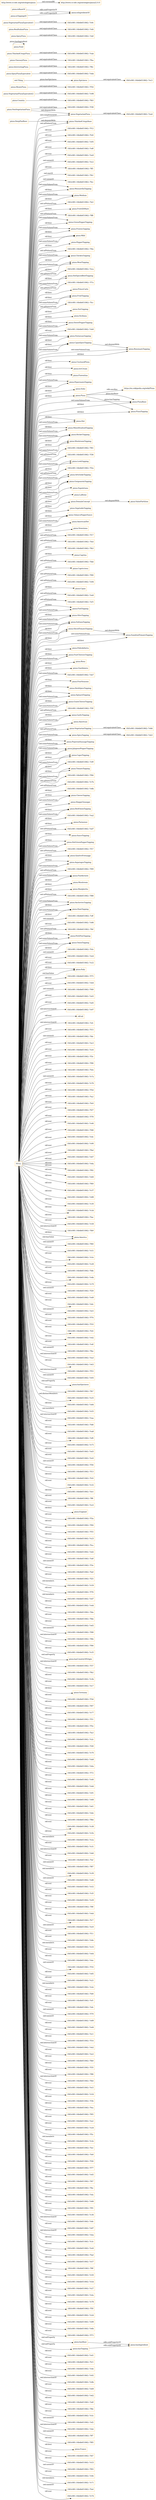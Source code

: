 digraph ar2dtool_diagram { 
rankdir=LR;
size="1501"
node [shape = rectangle, color="orange"]; "pizza:MozzarellaTopping" "1fb5c081:16b4b651862:-7fb5" "pizza:Medium" "1fb5c081:16b4b651862:-7fa5" "pizza:FruttiDiMare" "1fb5c081:16b4b651862:-7ff8" "pizza:GreenPepperTopping" "pizza:VegetarianPizzaEquivalent2" "pizza:PrawnsTopping" "pizza:Mild" "pizza:PepperTopping" "1fb5c081:16b4b651862:-7f4a" "pizza:ChickenTopping" "pizza:MeatTopping" "1fb5c081:16b4b651862:-7eca" "pizza:HotSpicedBeefTopping" "1fb5c081:16b4b651862:-7f7a" "pizza:PrinceCarlo" "pizza:FruitTopping" "1fb5c081:16b4b651862:-7fcc" "pizza:NutTopping" "pizza:Siciliana" "pizza:SweetPepperTopping" "1fb5c081:16b4b651862:-7f54" "pizza:Country" "pizza:ThinAndCrispyBase" "pizza:ParmesanTopping" "pizza:CajunSpiceTopping" "1fb5c081:16b4b651862:-7ec3" "pizza:UnclosedPizza" "1fb5c081:16b4b651862:-7eb3" "1fb5c081:16b4b651862:-7f38" "pizza:IceCream" "pizza:Fiorentina" "pizza:PeperonataTopping" "pizza:SpicyPizzaEquivalent" "pizza:Soho" "pizza:PizzaBase" "pizza:InterestingPizza" "pizza:RosemaryTopping" "pizza:Hot" "pizza:MixedSeafoodTopping" "1fb5c081:16b4b651862:-7e8d" "1fb5c081:16b4b651862:-7ebb" "pizza:Spiciness" "pizza:RocketTopping" "pizza:CheeseyPizza" "1fb5c081:16b4b651862:-7ea4" "pizza:ValuePartition" "1fb5c081:16b4b651862:-7eab" "pizza:MushroomTopping" "1fb5c081:16b4b651862:-7f61" "1fb5c081:16b4b651862:-7f36" "pizza:LeekTopping" "1fb5c081:16b4b651862:-7f2a" "pizza:ArtichokeTopping" "pizza:GorgonzolaTopping" "pizza:Napoletana" "pizza:LaReine" "pizza:DomainConcept" "pizza:VegetableTopping" "pizza:TobascoPepperSauce" "pizza:AmericanHot" "pizza:Veneziana" "1fb5c081:16b4b651862:-7f17" "pizza:Food" "1fb5c081:16b4b651862:-7fed" "1fb5c081:16b4b651862:-7fb3" "pizza:Caprina" "1fb5c081:16b4b651862:-7fdd" "pizza:Capricciosa" "1fb5c081:16b4b651862:-7f00" "1fb5c081:16b4b651862:-7e94" "pizza:Cajun" "1fb5c081:16b4b651862:-7ee6" "1fb5c081:16b4b651862:-7ef3" "pizza:FishTopping" "pizza:OliveTopping" "1fb5c081:16b4b651862:-7f6c" "pizza:SultanaTopping" "pizza:SlicedTomatoTopping" "pizza:PolloAdAstra" "pizza:FourCheesesTopping" "pizza:Rosa" "1fb5c081:16b4b651862:-7e98" "pizza:Giardiniera" "1fb5c081:16b4b651862:-7eb7" "pizza:FourSeasons" "pizza:HerbSpiceTopping" "pizza:SpinachTopping" "pizza:GoatsCheeseTopping" "1fb5c081:16b4b651862:-7ebf" "1fb5c081:16b4b651862:-7f3f" "pizza:DeepPanBase" "pizza:GarlicTopping" "pizza:American" "pizza:VegetarianTopping" "pizza:SundriedTomatoTopping" "pizza:SpicyTopping" "pizza:PeperoniSausageTopping" "pizza:JalapenoPepperTopping" "pizza:PizzaTopping" "pizza:CaperTopping" "1fb5c081:16b4b651862:-7fba" "1fb5c081:16b4b651862:-7e9f" "pizza:TomatoTopping" "pizza:ThinAndCrispyPizza" "1fb5c081:16b4b651862:-7f94" "1fb5c081:16b4b651862:-7e7b" "1fb5c081:16b4b651862:-7e8b" "1fb5c081:16b4b651862:-7efd" "pizza:CheeseTopping" "pizza:SpicyPizza" "pizza:SloppyGiuseppe" "pizza:RedOnionTopping" "1fb5c081:16b4b651862:-7ea2" "pizza:Parmense" "pizza:VegetarianPizzaEquivalent1" "1fb5c081:16b4b651862:-7ed7" "pizza:SauceTopping" "pizza:Pizza" "pizza:HotGreenPepperTopping" "pizza:RealItalianPizza" "1fb5c081:16b4b651862:-7f57" "pizza:QuattroFormaggi" "pizza:AsparagusTopping" "pizza:MeatyPizza" "1fb5c081:16b4b651862:-7f09" "pizza:PineKernels" "pizza:Mushroom" "pizza:Margherita" "1fb5c081:16b4b651862:-7f88" "pizza:AnchoviesTopping" "pizza:HamTopping" "pizza:VegetarianPizza" "pizza:NonVegetarianPizza" "1fb5c081:16b4b651862:-7fbf" "1fb5c081:16b4b651862:-7e9c" "pizza:PetitPoisTopping" "pizza:OnionTopping" ; /*classes style*/
	"pizza:VegetarianPizzaEquivalent1" -> "1fb5c081:16b4b651862:-7e9c" [ label = "owl:equivalentClass" ];
	"NULL" -> "pizza:CheeseTopping" [ label = "rdf:first" ];
	"NULL" -> "1fb5c081:16b4b651862:-7fcb" [ label = "owl:unionOf" ];
	"NULL" -> "1fb5c081:16b4b651862:-7ee4" [ label = "rdf:rest" ];
	"NULL" -> "1fb5c081:16b4b651862:-7e22" [ label = "rdf:rest" ];
	"NULL" -> "pizza:PeperoniSausageTopping" [ label = "rdf:first" ];
	"NULL" -> "pizza:Italy" [ label = "rdf:first" ];
	"NULL" -> "pizza:RocketTopping" [ label = "owl:someValuesFrom" ];
	"NULL" -> "1fb5c081:16b4b651862:-7fdd" [ label = "owl:allValuesFrom" ];
	"NULL" -> "1fb5c081:16b4b651862:-7f75" [ label = "rdf:rest" ];
	"NULL" -> "1fb5c081:16b4b651862:-7eb4" [ label = "rdf:rest" ];
	"NULL" -> "pizza:Veneziana" [ label = "rdf:first" ];
	"NULL" -> "1fb5c081:16b4b651862:-7f49" [ label = "owl:unionOf" ];
	"NULL" -> "pizza:FourCheesesTopping" [ label = "rdf:first" ];
	"NULL" -> "1fb5c081:16b4b651862:-7e43" [ label = "rdf:rest" ];
	"NULL" -> "pizza:PizzaBase" [ label = "owl:someValuesFrom" ];
	"NULL" -> "pizza:HerbSpiceTopping" [ label = "rdf:first" ];
	"NULL" -> "1fb5c081:16b4b651862:-7ed5" [ label = "rdf:rest" ];
	"NULL" -> "1fb5c081:16b4b651862:-7e97" [ label = "owl:intersectionOf" ];
	"NULL" -> "1fb5c081:16b4b651862:-7f88" [ label = "owl:allValuesFrom" ];
	"NULL" -> "rdf:nil" [ label = "rdf:rest" ];
	"NULL" -> "1fb5c081:16b4b651862:-7efc" [ label = "owl:intersectionOf" ];
	"NULL" -> "1fb5c081:16b4b651862:-7f15" [ label = "rdf:rest" ];
	"NULL" -> "1fb5c081:16b4b651862:-7fdc" [ label = "owl:unionOf" ];
	"NULL" -> "1fb5c081:16b4b651862:-7ee3" [ label = "rdf:rest" ];
	"NULL" -> "pizza:Medium" [ label = "owl:someValuesFrom" ];
	"NULL" -> "1fb5c081:16b4b651862:-7ec6" [ label = "rdf:rest" ];
	"NULL" -> "1fb5c081:16b4b651862:-7eca" [ label = "owl:allValuesFrom" ];
	"NULL" -> "pizza:MeatTopping" [ label = "owl:someValuesFrom" ];
	"NULL" -> "pizza:TobascoPepperSauce" [ label = "rdf:first" ];
	"NULL" -> "1fb5c081:16b4b651862:-7ed7" [ label = "owl:allValuesFrom" ];
	"NULL" -> "pizza:Parmense" [ label = "rdf:first" ];
	"NULL" -> "1fb5c081:16b4b651862:-7f3c" [ label = "rdf:rest" ];
	"NULL" -> "pizza:ChickenTopping" [ label = "owl:someValuesFrom" ];
	"NULL" -> "1fb5c081:16b4b651862:-7fcc" [ label = "owl:allValuesFrom" ];
	"NULL" -> "1fb5c081:16b4b651862:-7f06" [ label = "rdf:rest" ];
	"NULL" -> "1fb5c081:16b4b651862:-7feb" [ label = "rdf:rest" ];
	"NULL" -> "1fb5c081:16b4b651862:-7e7a" [ label = "owl:unionOf" ];
	"NULL" -> "1fb5c081:16b4b651862:-7e76" [ label = "rdf:rest" ];
	"NULL" -> "pizza:OnionTopping" [ label = "owl:someValuesFrom" ];
	"NULL" -> "1fb5c081:16b4b651862:-7f5d" [ label = "rdf:rest" ];
	"NULL" -> "pizza:PizzaBase" [ label = "rdf:first" ];
	"NULL" -> "pizza:FruitTopping" [ label = "rdf:first" ];
	"NULL" -> "1fb5c081:16b4b651862:-7fa2" [ label = "rdf:rest" ];
	"NULL" -> "1fb5c081:16b4b651862:-7fe9" [ label = "rdf:rest" ];
	"NULL" -> "1fb5c081:16b4b651862:-7f27" [ label = "rdf:rest" ];
	"NULL" -> "pizza:FishTopping" [ label = "rdf:first" ];
	"NULL" -> "1fb5c081:16b4b651862:-7f78" [ label = "rdf:rest" ];
	"NULL" -> "pizza:PineKernels" [ label = "owl:someValuesFrom" ];
	"NULL" -> "1fb5c081:16b4b651862:-7e46" [ label = "rdf:rest" ];
	"NULL" -> "1fb5c081:16b4b651862:-7f48" [ label = "rdf:rest" ];
	"NULL" -> "1fb5c081:16b4b651862:-7e4c" [ label = "rdf:rest" ];
	"NULL" -> "pizza:CajunSpiceTopping" [ label = "rdf:first" ];
	"NULL" -> "1fb5c081:16b4b651862:-7e90" [ label = "rdf:rest" ];
	"NULL" -> "pizza:AnchoviesTopping" [ label = "owl:someValuesFrom" ];
	"NULL" -> "1fb5c081:16b4b651862:-7fbd" [ label = "rdf:rest" ];
	"NULL" -> "1fb5c081:16b4b651862:-7e67" [ label = "rdf:rest" ];
	"NULL" -> "1fb5c081:16b4b651862:-7e8a" [ label = "rdf:rest" ];
	"NULL" -> "1fb5c081:16b4b651862:-7f92" [ label = "rdf:rest" ];
	"NULL" -> "pizza:JalapenoPepperTopping" [ label = "owl:someValuesFrom" ];
	"NULL" -> "1fb5c081:16b4b651862:-7e60" [ label = "rdf:rest" ];
	"NULL" -> "1fb5c081:16b4b651862:-7f69" [ label = "rdf:rest" ];
	"NULL" -> "1fb5c081:16b4b651862:-7e37" [ label = "rdf:rest" ];
	"NULL" -> "1fb5c081:16b4b651862:-7e88" [ label = "rdf:rest" ];
	"NULL" -> "pizza:Caprina" [ label = "rdf:first" ];
	"NULL" -> "1fb5c081:16b4b651862:-7f57" [ label = "owl:allValuesFrom" ];
	"NULL" -> "1fb5c081:16b4b651862:-7e30" [ label = "rdf:rest" ];
	"NULL" -> "1fb5c081:16b4b651862:-7e3d" [ label = "rdf:rest" ];
	"NULL" -> "pizza:GreenPepperTopping" [ label = "owl:someValuesFrom" ];
	"NULL" -> "1fb5c081:16b4b651862:-7fae" [ label = "rdf:rest" ];
	"NULL" -> "1fb5c081:16b4b651862:-7e58" [ label = "rdf:rest" ];
	"NULL" -> "1fb5c081:16b4b651862:-7fb9" [ label = "owl:intersectionOf" ];
	"NULL" -> "pizza:America" [ label = "rdf:first" ];
	"NULL" -> "1fb5c081:16b4b651862:-7f60" [ label = "owl:unionOf" ];
	"NULL" -> "1fb5c081:16b4b651862:-7e51" [ label = "rdf:rest" ];
	"NULL" -> "1fb5c081:16b4b651862:-7e5e" [ label = "rdf:rest" ];
	"NULL" -> "1fb5c081:16b4b651862:-7e28" [ label = "rdf:rest" ];
	"NULL" -> "pizza:NutTopping" [ label = "rdf:first" ];
	"NULL" -> "1fb5c081:16b4b651862:-7fdb" [ label = "rdf:rest" ];
	"NULL" -> "1fb5c081:16b4b651862:-7e4b" [ label = "rdf:rest" ];
	"NULL" -> "pizza:CajunSpiceTopping" [ label = "owl:someValuesFrom" ];
	"NULL" -> "1fb5c081:16b4b651862:-7e79" [ label = "rdf:rest" ];
	"NULL" -> "pizza:HamTopping" [ label = "owl:someValuesFrom" ];
	"NULL" -> "1fb5c081:16b4b651862:-7f29" [ label = "owl:unionOf" ];
	"NULL" -> "pizza:AmericanHot" [ label = "rdf:first" ];
	"NULL" -> "pizza:DomainConcept" [ label = "rdf:first" ];
	"NULL" -> "1fb5c081:16b4b651862:-7e49" [ label = "rdf:rest" ];
	"NULL" -> "1fb5c081:16b4b651862:-7e6c" [ label = "rdf:rest" ];
	"NULL" -> "pizza:American" [ label = "rdf:first" ];
	"NULL" -> "1fb5c081:16b4b651862:-7ee5" [ label = "owl:unionOf" ];
	"NULL" -> "pizza:PetitPoisTopping" [ label = "rdf:first" ];
	"NULL" -> "1fb5c081:16b4b651862:-7f74" [ label = "rdf:rest" ];
	"NULL" -> "pizza:Napoletana" [ label = "rdf:first" ];
	"NULL" -> "pizza:PineKernels" [ label = "rdf:first" ];
	"NULL" -> "1fb5c081:16b4b651862:-7f10" [ label = "rdf:rest" ];
	"NULL" -> "1fb5c081:16b4b651862:-7fc6" [ label = "rdf:rest" ];
	"NULL" -> "1fb5c081:16b4b651862:-7e42" [ label = "rdf:rest" ];
	"NULL" -> "1fb5c081:16b4b651862:-7e4f" [ label = "rdf:rest" ];
	"NULL" -> "1fb5c081:16b4b651862:-7fbe" [ label = "owl:unionOf" ];
	"NULL" -> "pizza:SultanaTopping" [ label = "owl:someValuesFrom" ];
	"NULL" -> "pizza:JalapenoPepperTopping" [ label = "rdf:first" ];
	"NULL" -> "pizza:HotSpicedBeefTopping" [ label = "rdf:first" ];
	"NULL" -> "1fb5c081:16b4b651862:-7ea3" [ label = "owl:intersectionOf" ];
	"NULL" -> "pizza:QuattroFormaggi" [ label = "rdf:first" ];
	"NULL" -> "1fb5c081:16b4b651862:-7ea2" [ label = "rdf:first" ];
	"NULL" -> "1fb5c081:16b4b651862:-7e63" [ label = "rdf:rest" ];
	"NULL" -> "1fb5c081:16b4b651862:-7f53" [ label = "owl:intersectionOf" ];
	"NULL" -> "1fb5c081:16b4b651862:-7e93" [ label = "owl:unionOf" ];
	"NULL" -> "pizza:PizzaTopping" [ label = "rdf:first" ];
	"NULL" -> "pizza:hasSpiciness" [ label = "owl:onProperty" ];
	"NULL" -> "pizza:GarlicTopping" [ label = "rdf:first" ];
	"NULL" -> "pizza:ThinAndCrispyBase" [ label = "owl:allValuesFrom" ];
	"NULL" -> "pizza:RosemaryTopping" [ label = "owl:someValuesFrom" ];
	"NULL" -> "1fb5c081:16b4b651862:-7fb7" [ label = "rdf:rest" ];
	"NULL" -> "1fb5c081:16b4b651862:-7e25" [ label = "owl:distinctMembers" ];
	"NULL" -> "1fb5c081:16b4b651862:-7e84" [ label = "rdf:rest" ];
	"NULL" -> "pizza:PrawnsTopping" [ label = "owl:someValuesFrom" ];
	"NULL" -> "1fb5c081:16b4b651862:-7e55" [ label = "owl:members" ];
	"NULL" -> "pizza:ArtichokeTopping" [ label = "owl:someValuesFrom" ];
	"NULL" -> "1fb5c081:16b4b651862:-7eaa" [ label = "owl:intersectionOf" ];
	"NULL" -> "1fb5c081:16b4b651862:-7fd8" [ label = "rdf:rest" ];
	"NULL" -> "pizza:OliveTopping" [ label = "rdf:first" ];
	"NULL" -> "1fb5c081:16b4b651862:-7ea8" [ label = "rdf:rest" ];
	"NULL" -> "pizza:GreenPepperTopping" [ label = "rdf:first" ];
	"NULL" -> "1fb5c081:16b4b651862:-7e8b" [ label = "rdf:first" ];
	"NULL" -> "1fb5c081:16b4b651862:-7ef0" [ label = "rdf:rest" ];
	"NULL" -> "1fb5c081:16b4b651862:-7e75" [ label = "rdf:rest" ];
	"NULL" -> "1fb5c081:16b4b651862:-7ed3" [ label = "rdf:rest" ];
	"NULL" -> "1fb5c081:16b4b651862:-7ec0" [ label = "rdf:rest" ];
	"NULL" -> "pizza:SlicedTomatoTopping" [ label = "owl:someValuesFrom" ];
	"NULL" -> "pizza:MozzarellaTopping" [ label = "owl:someValuesFrom" ];
	"NULL" -> "1fb5c081:16b4b651862:-7f56" [ label = "owl:unionOf" ];
	"NULL" -> "1fb5c081:16b4b651862:-7f13" [ label = "rdf:rest" ];
	"NULL" -> "1fb5c081:16b4b651862:-7fc9" [ label = "rdf:rest" ];
	"NULL" -> "pizza:OliveTopping" [ label = "owl:someValuesFrom" ];
	"NULL" -> "1fb5c081:16b4b651862:-7e32" [ label = "rdf:rest" ];
	"NULL" -> "1fb5c081:16b4b651862:-7ee1" [ label = "rdf:rest" ];
	"NULL" -> "1fb5c081:16b4b651862:-7fa5" [ label = "owl:allValuesFrom" ];
	"NULL" -> "1fb5c081:16b4b651862:-7ff6" [ label = "rdf:rest" ];
	"NULL" -> "1fb5c081:16b4b651862:-7f3f" [ label = "owl:allValuesFrom" ];
	"NULL" -> "1fb5c081:16b4b651862:-7ec4" [ label = "rdf:rest" ];
	"NULL" -> "pizza:RedOnionTopping" [ label = "rdf:first" ];
	"NULL" -> "pizza:England" [ label = "rdf:first" ];
	"NULL" -> "1fb5c081:16b4b651862:-7f3a" [ label = "rdf:rest" ];
	"NULL" -> "1fb5c081:16b4b651862:-7f04" [ label = "rdf:rest" ];
	"NULL" -> "1fb5c081:16b4b651862:-7f55" [ label = "rdf:rest" ];
	"NULL" -> "pizza:HotGreenPepperTopping" [ label = "rdf:first" ];
	"NULL" -> "1fb5c081:16b4b651862:-7e23" [ label = "rdf:rest" ];
	"NULL" -> "1fb5c081:16b4b651862:-7fca" [ label = "rdf:rest" ];
	"NULL" -> "1fb5c081:16b4b651862:-7ed2" [ label = "rdf:rest" ];
	"NULL" -> "1fb5c081:16b4b651862:-7edf" [ label = "rdf:rest" ];
	"NULL" -> "pizza:CaperTopping" [ label = "rdf:first" ];
	"NULL" -> "1fb5c081:16b4b651862:-7f3e" [ label = "owl:unionOf" ];
	"NULL" -> "1fb5c081:16b4b651862:-7fa0" [ label = "rdf:rest" ];
	"NULL" -> "1fb5c081:16b4b651862:-7f25" [ label = "rdf:rest" ];
	"NULL" -> "1fb5c081:16b4b651862:-7e59" [ label = "owl:members" ];
	"NULL" -> "1fb5c081:16b4b651862:-7f76" [ label = "rdf:rest" ];
	"NULL" -> "1fb5c081:16b4b651862:-7e47" [ label = "owl:members" ];
	"NULL" -> "1fb5c081:16b4b651862:-7e44" [ label = "rdf:rest" ];
	"NULL" -> "1fb5c081:16b4b651862:-7fda" [ label = "rdf:rest" ];
	"NULL" -> "pizza:CheeseTopping" [ label = "owl:someValuesFrom" ];
	"NULL" -> "1fb5c081:16b4b651862:-7fbb" [ label = "rdf:rest" ];
	"NULL" -> "1fb5c081:16b4b651862:-7e65" [ label = "rdf:rest" ];
	"NULL" -> "pizza:GorgonzolaTopping" [ label = "rdf:first" ];
	"NULL" -> "1fb5c081:16b4b651862:-7f08" [ label = "owl:unionOf" ];
	"NULL" -> "1fb5c081:16b4b651862:-7f6b" [ label = "owl:intersectionOf" ];
	"NULL" -> "pizza:HotGreenPepperTopping" [ label = "owl:someValuesFrom" ];
	"NULL" -> "1fb5c081:16b4b651862:-7f90" [ label = "rdf:rest" ];
	"NULL" -> "1fb5c081:16b4b651862:-7e35" [ label = "rdf:rest" ];
	"NULL" -> "1fb5c081:16b4b651862:-7f61" [ label = "owl:allValuesFrom" ];
	"NULL" -> "pizza:hasCountryOfOrigin" [ label = "owl:onProperty" ];
	"NULL" -> "1fb5c081:16b4b651862:-7f37" [ label = "owl:intersectionOf" ];
	"NULL" -> "1fb5c081:16b4b651862:-7fb2" [ label = "rdf:rest" ];
	"NULL" -> "pizza:FishTopping" [ label = "owl:someValuesFrom" ];
	"NULL" -> "1fb5c081:16b4b651862:-7e3b" [ label = "rdf:rest" ];
	"NULL" -> "pizza:Fiorentina" [ label = "rdf:first" ];
	"NULL" -> "1fb5c081:16b4b651862:-7ec7" [ label = "rdf:rest" ];
	"NULL" -> "pizza:SpicyTopping" [ label = "owl:someValuesFrom" ];
	"NULL" -> "pizza:Germany" [ label = "rdf:first" ];
	"NULL" -> "1fb5c081:16b4b651862:-7f3d" [ label = "rdf:rest" ];
	"NULL" -> "pizza:GoatsCheeseTopping" [ label = "rdf:first" ];
	"NULL" -> "1fb5c081:16b4b651862:-7f07" [ label = "rdf:rest" ];
	"NULL" -> "pizza:OnionTopping" [ label = "rdf:first" ];
	"NULL" -> "1fb5c081:16b4b651862:-7e77" [ label = "rdf:rest" ];
	"NULL" -> "1fb5c081:16b4b651862:-7f51" [ label = "rdf:rest" ];
	"NULL" -> "1fb5c081:16b4b651862:-7f5e" [ label = "rdf:rest" ];
	"NULL" -> "1fb5c081:16b4b651862:-7fa3" [ label = "rdf:rest" ];
	"NULL" -> "1fb5c081:16b4b651862:-7e2c" [ label = "rdf:rest" ];
	"NULL" -> "1fb5c081:16b4b651862:-7f28" [ label = "rdf:rest" ];
	"NULL" -> "1fb5c081:16b4b651862:-7e70" [ label = "rdf:rest" ];
	"NULL" -> "1fb5c081:16b4b651862:-7eb8" [ label = "rdf:rest" ];
	"NULL" -> "1fb5c081:16b4b651862:-7e6a" [ label = "rdf:rest" ];
	"NULL" -> "1fb5c081:16b4b651862:-7f72" [ label = "rdf:rest" ];
	"NULL" -> "pizza:UnclosedPizza" [ label = "rdf:first" ];
	"NULL" -> "1fb5c081:16b4b651862:-7f17" [ label = "owl:allValuesFrom" ];
	"NULL" -> "1fb5c081:16b4b651862:-7e40" [ label = "rdf:rest" ];
	"NULL" -> "1fb5c081:16b4b651862:-7e4d" [ label = "rdf:rest" ];
	"NULL" -> "1fb5c081:16b4b651862:-7e91" [ label = "rdf:rest" ];
	"NULL" -> "1fb5c081:16b4b651862:-7e68" [ label = "rdf:rest" ];
	"NULL" -> "pizza:SweetPepperTopping" [ label = "rdf:first" ];
	"NULL" -> "1fb5c081:16b4b651862:-7e61" [ label = "rdf:rest" ];
	"NULL" -> "1fb5c081:16b4b651862:-7e6e" [ label = "rdf:rest" ];
	"NULL" -> "1fb5c081:16b4b651862:-7f8d" [ label = "rdf:rest" ];
	"NULL" -> "1fb5c081:16b4b651862:-7ee6" [ label = "owl:allValuesFrom" ];
	"NULL" -> "1fb5c081:16b4b651862:-7e38" [ label = "rdf:rest" ];
	"NULL" -> "1fb5c081:16b4b651862:-7e5b" [ label = "rdf:rest" ];
	"NULL" -> "1fb5c081:16b4b651862:-7e2a" [ label = "owl:members" ];
	"NULL" -> "1fb5c081:16b4b651862:-7e31" [ label = "rdf:rest" ];
	"NULL" -> "1fb5c081:16b4b651862:-7eb6" [ label = "owl:intersectionOf" ];
	"NULL" -> "pizza:VegetarianTopping" [ label = "owl:allValuesFrom" ];
	"NULL" -> "pizza:MushroomTopping" [ label = "rdf:first" ];
	"NULL" -> "1fb5c081:16b4b651862:-7faf" [ label = "rdf:rest" ];
	"NULL" -> "pizza:HotSpicedBeefTopping" [ label = "owl:someValuesFrom" ];
	"NULL" -> "1fb5c081:16b4b651862:-7f87" [ label = "owl:unionOf" ];
	"NULL" -> "1fb5c081:16b4b651862:-7e39" [ label = "owl:members" ];
	"NULL" -> "1fb5c081:16b4b651862:-7ed6" [ label = "owl:unionOf" ];
	"NULL" -> "pizza:RedOnionTopping" [ label = "owl:someValuesFrom" ];
	"NULL" -> "pizza:America" [ label = "owl:hasValue" ];
	"NULL" -> "1fb5c081:16b4b651862:-7e52" [ label = "rdf:rest" ];
	"NULL" -> "1fb5c081:16b4b651862:-7e5f" [ label = "rdf:rest" ];
	"NULL" -> "1fb5c081:16b4b651862:-7e29" [ label = "rdf:rest" ];
	"NULL" -> "pizza:PeperonataTopping" [ label = "owl:someValuesFrom" ];
	"NULL" -> "pizza:TobascoPepperSauce" [ label = "owl:someValuesFrom" ];
	"NULL" -> "pizza:TomatoTopping" [ label = "rdf:first" ];
	"NULL" -> "1fb5c081:16b4b651862:-7f9f" [ label = "rdf:rest" ];
	"NULL" -> "1fb5c081:16b4b651862:-7e6d" [ label = "rdf:rest" ];
	"NULL" -> "pizza:SundriedTomatoTopping" [ label = "owl:someValuesFrom" ];
	"NULL" -> "pizza:PrinceCarlo" [ label = "rdf:first" ];
	"NULL" -> "1fb5c081:16b4b651862:-7fc7" [ label = "rdf:rest" ];
	"NULL" -> "1fb5c081:16b4b651862:-7ec9" [ label = "owl:unionOf" ];
	"NULL" -> "1fb5c081:16b4b651862:-7f11" [ label = "rdf:rest" ];
	"NULL" -> "1fb5c081:16b4b651862:-7fb3" [ label = "rdf:first" ];
	"NULL" -> "pizza:GorgonzolaTopping" [ label = "owl:someValuesFrom" ];
	"NULL" -> "pizza:ParmesanTopping" [ label = "owl:someValuesFrom" ];
	"NULL" -> "pizza:MeatTopping" [ label = "rdf:first" ];
	"NULL" -> "pizza:SloppyGiuseppe" [ label = "rdf:first" ];
	"NULL" -> "1fb5c081:16b4b651862:-7e8e" [ label = "rdf:rest" ];
	"NULL" -> "pizza:AnchoviesTopping" [ label = "rdf:first" ];
	"NULL" -> "1fb5c081:16b4b651862:-7e33" [ label = "owl:members" ];
	"NULL" -> "1fb5c081:16b4b651862:-7e64" [ label = "rdf:rest" ];
	"NULL" -> "pizza:LeekTopping" [ label = "owl:someValuesFrom" ];
	"NULL" -> "1fb5c081:16b4b651862:-7ebc" [ label = "rdf:rest" ];
	"NULL" -> "pizza:Mushroom" [ label = "rdf:first" ];
	"NULL" -> "1fb5c081:16b4b651862:-7f16" [ label = "owl:unionOf" ];
	"NULL" -> "pizza:FruitTopping" [ label = "owl:someValuesFrom" ];
	"NULL" -> "1fb5c081:16b4b651862:-7e85" [ label = "rdf:rest" ];
	"NULL" -> "pizza:Cajun" [ label = "rdf:first" ];
	"NULL" -> "pizza:Mild" [ label = "rdf:first" ];
	"NULL" -> "1fb5c081:16b4b651862:-7e21" [ label = "rdf:rest" ];
	"NULL" -> "1fb5c081:16b4b651862:-7e2e" [ label = "owl:members" ];
	"NULL" -> "pizza:Hot" [ label = "rdf:first" ];
	"NULL" -> "pizza:LeekTopping" [ label = "rdf:first" ];
	"NULL" -> "1fb5c081:16b4b651862:-7e7b" [ label = "owl:allValuesFrom" ];
	"NULL" -> "pizza:AsparagusTopping" [ label = "rdf:first" ];
	"NULL" -> "1fb5c081:16b4b651862:-7fd9" [ label = "rdf:rest" ];
	"NULL" -> "1fb5c081:16b4b651862:-7ef1" [ label = "rdf:rest" ];
	"NULL" -> "1fb5c081:16b4b651862:-7efe" [ label = "rdf:rest" ];
	"NULL" -> "1fb5c081:16b4b651862:-7f79" [ label = "owl:unionOf" ];
	"NULL" -> "1fb5c081:16b4b651862:-7e89" [ label = "owl:unionOf" ];
	"NULL" -> "1fb5c081:16b4b651862:-7ed4" [ label = "rdf:rest" ];
	"NULL" -> "pizza:FourCheesesTopping" [ label = "owl:someValuesFrom" ];
	"NULL" -> "pizza:RosemaryTopping" [ label = "rdf:first" ];
	"NULL" -> "1fb5c081:16b4b651862:-7ec1" [ label = "rdf:rest" ];
	"NULL" -> "1fb5c081:16b4b651862:-7f14" [ label = "rdf:rest" ];
	"NULL" -> "1fb5c081:16b4b651862:-7eb2" [ label = "owl:intersectionOf" ];
	"NULL" -> "pizza:MixedSeafoodTopping" [ label = "rdf:first" ];
	"NULL" -> "pizza:Mild" [ label = "owl:someValuesFrom" ];
	"NULL" -> "1fb5c081:16b4b651862:-7ee2" [ label = "rdf:rest" ];
	"NULL" -> "1fb5c081:16b4b651862:-7f09" [ label = "owl:allValuesFrom" ];
	"NULL" -> "1fb5c081:16b4b651862:-7fb0" [ label = "rdf:rest" ];
	"NULL" -> "1fb5c081:16b4b651862:-7f35" [ label = "rdf:rest" ];
	"NULL" -> "pizza:ArtichokeTopping" [ label = "rdf:first" ];
	"NULL" -> "pizza:AsparagusTopping" [ label = "owl:someValuesFrom" ];
	"NULL" -> "1fb5c081:16b4b651862:-7fbf" [ label = "owl:allValuesFrom" ];
	"NULL" -> "1fb5c081:16b4b651862:-7f86" [ label = "rdf:rest" ];
	"NULL" -> "1fb5c081:16b4b651862:-7fb4" [ label = "owl:intersectionOf" ];
	"NULL" -> "pizza:PrawnsTopping" [ label = "rdf:first" ];
	"NULL" -> "1fb5c081:16b4b651862:-7ec5" [ label = "rdf:rest" ];
	"NULL" -> "1fb5c081:16b4b651862:-7e54" [ label = "rdf:rest" ];
	"NULL" -> "pizza:GarlicTopping" [ label = "owl:someValuesFrom" ];
	"NULL" -> "1fb5c081:16b4b651862:-7f3b" [ label = "rdf:rest" ];
	"NULL" -> "1fb5c081:16b4b651862:-7f36" [ label = "rdf:first" ];
	"NULL" -> "1fb5c081:16b4b651862:-7fea" [ label = "rdf:rest" ];
	"NULL" -> "1fb5c081:16b4b651862:-7f05" [ label = "rdf:rest" ];
	"NULL" -> "pizza:IceCream" [ label = "rdf:first" ];
	"NULL" -> "1fb5c081:16b4b651862:-7ea1" [ label = "rdf:rest" ];
	"NULL" -> "1fb5c081:16b4b651862:-7e24" [ label = "rdf:rest" ];
	"NULL" -> "pizza:ParmesanTopping" [ label = "rdf:first" ];
	"NULL" -> "pizza:ChickenTopping" [ label = "rdf:first" ];
	"NULL" -> "pizza:MozzarellaTopping" [ label = "rdf:first" ];
	"NULL" -> "1fb5c081:16b4b651862:-7f5c" [ label = "rdf:rest" ];
	"NULL" -> "1fb5c081:16b4b651862:-7e3e" [ label = "owl:members" ];
	"NULL" -> "1fb5c081:16b4b651862:-7fa1" [ label = "rdf:rest" ];
	"NULL" -> "1fb5c081:16b4b651862:-7fe8" [ label = "rdf:rest" ];
	"NULL" -> "1fb5c081:16b4b651862:-7f26" [ label = "rdf:rest" ];
	"NULL" -> "1fb5c081:16b4b651862:-7f77" [ label = "rdf:rest" ];
	"NULL" -> "1fb5c081:16b4b651862:-7ef3" [ label = "owl:allValuesFrom" ];
	"NULL" -> "1fb5c081:16b4b651862:-7e45" [ label = "rdf:rest" ];
	"NULL" -> "pizza:Rosa" [ label = "rdf:first" ];
	"NULL" -> "pizza:SauceTopping" [ label = "rdf:first" ];
	"NULL" -> "1fb5c081:16b4b651862:-7f47" [ label = "rdf:rest" ];
	"NULL" -> "pizza:Giardiniera" [ label = "rdf:first" ];
	"NULL" -> "pizza:PetitPoisTopping" [ label = "owl:someValuesFrom" ];
	"NULL" -> "1fb5c081:16b4b651862:-7fbc" [ label = "rdf:rest" ];
	"NULL" -> "pizza:PeperoniSausageTopping" [ label = "owl:someValuesFrom" ];
	"NULL" -> "1fb5c081:16b4b651862:-7efa" [ label = "rdf:rest" ];
	"NULL" -> "1fb5c081:16b4b651862:-7e66" [ label = "rdf:rest" ];
	"NULL" -> "1fb5c081:16b4b651862:-7f91" [ label = "rdf:rest" ];
	"NULL" -> "1fb5c081:16b4b651862:-7e9f" [ label = "rdf:first" ];
	"NULL" -> "1fb5c081:16b4b651862:-7ff8" [ label = "owl:allValuesFrom" ];
	"NULL" -> "pizza:FruttiDiMare" [ label = "rdf:first" ];
	"NULL" -> "1fb5c081:16b4b651862:-7e36" [ label = "rdf:rest" ];
	"NULL" -> "1fb5c081:16b4b651862:-7e8c" [ label = "owl:intersectionOf" ];
	"NULL" -> "1fb5c081:16b4b651862:-7e87" [ label = "rdf:rest" ];
	"NULL" -> "1fb5c081:16b4b651862:-7eba" [ label = "owl:intersectionOf" ];
	"NULL" -> "pizza:Pizza" [ label = "rdf:first" ];
	"NULL" -> "1fb5c081:16b4b651862:-7e3c" [ label = "rdf:rest" ];
	"NULL" -> "1fb5c081:16b4b651862:-7ec8" [ label = "rdf:rest" ];
	"NULL" -> "1fb5c081:16b4b651862:-7fad" [ label = "rdf:rest" ];
	"NULL" -> "1fb5c081:16b4b651862:-7e57" [ label = "rdf:rest" ];
	"NULL" -> "pizza:PeperonataTopping" [ label = "rdf:first" ];
	"NULL" -> "1fb5c081:16b4b651862:-7f8f" [ label = "rdf:rest" ];
	"NULL" -> "1fb5c081:16b4b651862:-7e50" [ label = "rdf:rest" ];
	"NULL" -> "1fb5c081:16b4b651862:-7e5d" [ label = "rdf:rest" ];
	"NULL" -> "1fb5c081:16b4b651862:-7e27" [ label = "rdf:rest" ];
	"NULL" -> "pizza:VegetarianPizza" [ label = "owl:complementOf" ];
	"NULL" -> "pizza:SpinachTopping" [ label = "rdf:first" ];
	"NULL" -> "pizza:MushroomTopping" [ label = "owl:someValuesFrom" ];
	"NULL" -> "1fb5c081:16b4b651862:-7e4a" [ label = "rdf:rest" ];
	"NULL" -> "1fb5c081:16b4b651862:-7e78" [ label = "rdf:rest" ];
	"NULL" -> "1fb5c081:16b4b651862:-7f7a" [ label = "owl:allValuesFrom" ];
	"NULL" -> "pizza:SweetPepperTopping" [ label = "owl:someValuesFrom" ];
	"NULL" -> "1fb5c081:16b4b651862:-7f5f" [ label = "rdf:rest" ];
	"NULL" -> "1fb5c081:16b4b651862:-7e2d" [ label = "rdf:rest" ];
	"NULL" -> "1fb5c081:16b4b651862:-7f00" [ label = "owl:allValuesFrom" ];
	"NULL" -> "1fb5c081:16b4b651862:-7e99" [ label = "rdf:rest" ];
	"NULL" -> "1fb5c081:16b4b651862:-7e6b" [ label = "rdf:rest" ];
	"NULL" -> "pizza:Capricciosa" [ label = "rdf:first" ];
	"NULL" -> "pizza:HamTopping" [ label = "rdf:first" ];
	"NULL" -> "pizza:LaReine" [ label = "rdf:first" ];
	"NULL" -> "1fb5c081:16b4b651862:-7f73" [ label = "rdf:rest" ];
	"NULL" -> "pizza:hasBase" [ label = "owl:onProperty" ];
	"NULL" -> "1fb5c081:16b4b651862:-7e41" [ label = "rdf:rest" ];
	"NULL" -> "1fb5c081:16b4b651862:-7fc5" [ label = "rdf:rest" ];
	"NULL" -> "pizza:SpinachTopping" [ label = "owl:someValuesFrom" ];
	"NULL" -> "1fb5c081:16b4b651862:-7e4e" [ label = "rdf:rest" ];
	"NULL" -> "pizza:VegetableTopping" [ label = "rdf:first" ];
	"NULL" -> "1fb5c081:16b4b651862:-7e92" [ label = "rdf:rest" ];
	"NULL" -> "1fb5c081:16b4b651862:-7eb7" [ label = "owl:someValuesFrom" ];
	"NULL" -> "1fb5c081:16b4b651862:-7e9b" [ label = "owl:intersectionOf" ];
	"NULL" -> "1fb5c081:16b4b651862:-7e69" [ label = "rdf:rest" ];
	"NULL" -> "pizza:TomatoTopping" [ label = "owl:someValuesFrom" ];
	"NULL" -> "pizza:Italy" [ label = "owl:hasValue" ];
	"NULL" -> "pizza:GoatsCheeseTopping" [ label = "owl:someValuesFrom" ];
	"NULL" -> "pizza:FourSeasons" [ label = "rdf:first" ];
	"NULL" -> "pizza:SlicedTomatoTopping" [ label = "rdf:first" ];
	"NULL" -> "1fb5c081:16b4b651862:-7e62" [ label = "rdf:rest" ];
	"NULL" -> "1fb5c081:16b4b651862:-7e6f" [ label = "rdf:rest" ];
	"NULL" -> "1fb5c081:16b4b651862:-7f8e" [ label = "rdf:rest" ];
	"NULL" -> "1fb5c081:16b4b651862:-7f4a" [ label = "owl:allValuesFrom" ];
	"NULL" -> "pizza:MixedSeafoodTopping" [ label = "owl:someValuesFrom" ];
	"NULL" -> "1fb5c081:16b4b651862:-7e5c" [ label = "rdf:rest" ];
	"NULL" -> "1fb5c081:16b4b651862:-7ef2" [ label = "owl:unionOf" ];
	"NULL" -> "1fb5c081:16b4b651862:-7ebe" [ label = "owl:intersectionOf" ];
	"NULL" -> "pizza:Hot" [ label = "owl:someValuesFrom" ];
	"NULL" -> "1fb5c081:16b4b651862:-7ff7" [ label = "owl:unionOf" ];
	"NULL" -> "pizza:PepperTopping" [ label = "rdf:first" ];
	"NULL" -> "1fb5c081:16b4b651862:-7f85" [ label = "rdf:rest" ];
	"NULL" -> "pizza:France" [ label = "rdf:first" ];
	"NULL" -> "1fb5c081:16b4b651862:-7fd7" [ label = "rdf:rest" ];
	"NULL" -> "1fb5c081:16b4b651862:-7e53" [ label = "rdf:rest" ];
	"NULL" -> "1fb5c081:16b4b651862:-7f93" [ label = "owl:unionOf" ];
	"NULL" -> "1fb5c081:16b4b651862:-7f94" [ label = "owl:allValuesFrom" ];
	"NULL" -> "pizza:SundriedTomatoTopping" [ label = "rdf:first" ];
	"NULL" -> "1fb5c081:16b4b651862:-7e9e" [ label = "rdf:rest" ];
	"NULL" -> "1fb5c081:16b4b651862:-7e71" [ label = "owl:members" ];
	"NULL" -> "1fb5c081:16b4b651862:-7fa4" [ label = "owl:unionOf" ];
	"NULL" -> "1fb5c081:16b4b651862:-7e74" [ label = "rdf:rest" ];
	"NULL" -> "1fb5c081:16b4b651862:-7fed" [ label = "owl:allValuesFrom" ];
	"NULL" -> "pizza:hasTopping" [ label = "owl:onProperty" ];
	"NULL" -> "pizza:Medium" [ label = "rdf:first" ];
	"NULL" -> "pizza:PolloAdAstra" [ label = "rdf:first" ];
	"NULL" -> "1fb5c081:16b4b651862:-7f12" [ label = "rdf:rest" ];
	"NULL" -> "1fb5c081:16b4b651862:-7fc8" [ label = "rdf:rest" ];
	"NULL" -> "pizza:SultanaTopping" [ label = "rdf:first" ];
	"NULL" -> "1fb5c081:16b4b651862:-7e95" [ label = "rdf:rest" ];
	"NULL" -> "1fb5c081:16b4b651862:-7e94" [ label = "owl:allValuesFrom" ];
	"NULL" -> "pizza:Siciliana" [ label = "rdf:first" ];
	"NULL" -> "1fb5c081:16b4b651862:-7e8f" [ label = "rdf:rest" ];
	"NULL" -> "1fb5c081:16b4b651862:-7ee0" [ label = "rdf:rest" ];
	"NULL" -> "1fb5c081:16b4b651862:-7ec2" [ label = "owl:unionOf" ];
	"NULL" -> "pizza:Soho" [ label = "rdf:first" ];
	"NULL" -> "pizza:Margherita" [ label = "rdf:first" ];
	"NULL" -> "1fb5c081:16b4b651862:-7ff5" [ label = "rdf:rest" ];
	"NULL" -> "1fb5c081:16b4b651862:-7fb1" [ label = "owl:oneOf" ];
	"NULL" -> "1fb5c081:16b4b651862:-7fec" [ label = "owl:unionOf" ];
	"NULL" -> "pizza:CaperTopping" [ label = "owl:someValuesFrom" ];
	"NULL" -> "1fb5c081:16b4b651862:-7eb0" [ label = "rdf:rest" ];
	"NULL" -> "1fb5c081:16b4b651862:-7eff" [ label = "owl:unionOf" ];
	"NULL" -> "pizza:RocketTopping" [ label = "rdf:first" ];
	"NULL" -> "1fb5c081:16b4b651862:-7f2a" [ label = "owl:allValuesFrom" ];
	"NULL" -> "1fb5c081:16b4b651862:-7e86" [ label = "rdf:rest" ];
	"pizza:ThinAndCrispyPizza" -> "1fb5c081:16b4b651862:-7eab" [ label = "owl:equivalentClass" ];
	"pizza:Country" -> "1fb5c081:16b4b651862:-7fb5" [ label = "owl:equivalentClass" ];
	"pizza:hasTopping" -> "pizza:hasIngredient" [ label = "rdfs:subPropertyOf" ];
	"pizza:CheeseyPizza" -> "1fb5c081:16b4b651862:-7fba" [ label = "owl:equivalentClass" ];
	"pizza:CajunSpiceTopping" -> "pizza:RosemaryTopping" [ label = "owl:disjointWith" ];
	"pizza:isBaseOf" -> "pizza:isIngredientOf" [ label = "rdfs:subPropertyOf" ];
	"pizza:DeepPanBase" -> "pizza:ThinAndCrispyBase" [ label = "owl:disjointWith" ];
	"http://www.co-ode.org/ontologies/pizza" -> "http://www.co-ode.org/ontologies/pizza/2.0.0" [ label = "owl:versionIRI" ];
	"pizza:VegetarianPizza" -> "1fb5c081:16b4b651862:-7ea4" [ label = "owl:equivalentClass" ];
	"pizza:RealItalianPizza" -> "1fb5c081:16b4b651862:-7efd" [ label = "owl:equivalentClass" ];
	"pizza:Pizza" -> "https://en.wikipedia.org/wiki/Pizza" [ label = "rdfs:seeAlso" ];
	"pizza:NonVegetarianPizza" -> "pizza:VegetarianPizza" [ label = "owl:disjointWith" ];
	"pizza:NonVegetarianPizza" -> "1fb5c081:16b4b651862:-7f38" [ label = "owl:equivalentClass" ];
	"pizza:MeatyPizza" -> "1fb5c081:16b4b651862:-7f54" [ label = "owl:equivalentClass" ];
	"pizza:DomainConcept" -> "pizza:ValuePartition" [ label = "owl:disjointWith" ];
	"pizza:Spiciness" -> "1fb5c081:16b4b651862:-7ec3" [ label = "owl:equivalentClass" ];
	"pizza:isToppingOf" -> "pizza:isIngredientOf" [ label = "rdfs:subPropertyOf" ];
	"pizza:hasBase" -> "pizza:hasIngredient" [ label = "rdfs:subPropertyOf" ];
	"pizza:VegetarianTopping" -> "1fb5c081:16b4b651862:-7e8d" [ label = "owl:equivalentClass" ];
	"pizza:InterestingPizza" -> "1fb5c081:16b4b651862:-7f6c" [ label = "owl:equivalentClass" ];
	"pizza:SlicedTomatoTopping" -> "pizza:SundriedTomatoTopping" [ label = "owl:disjointWith" ];
	"pizza:SpicyTopping" -> "1fb5c081:16b4b651862:-7eb3" [ label = "owl:equivalentClass" ];
	"pizza:VegetarianPizzaEquivalent2" -> "1fb5c081:16b4b651862:-7e98" [ label = "owl:equivalentClass" ];
	"pizza:SpicyPizza" -> "1fb5c081:16b4b651862:-7ebf" [ label = "owl:equivalentClass" ];
	"pizza:SpicyPizzaEquivalent" -> "1fb5c081:16b4b651862:-7ebb" [ label = "owl:equivalentClass" ];
	"pizza:Pizza" -> "pizza:PizzaTopping" [ label = "pizza:hasTopping" ];
	"pizza:Pizza" -> "pizza:PizzaBase" [ label = "pizza:hasBase" ];
	"owl:Thing" -> "pizza:Spiciness" [ label = "pizza:hasSpiciness" ];
	"pizza:Food" -> "pizza:Food" [ label = "pizza:hasIngredient" ];

}
